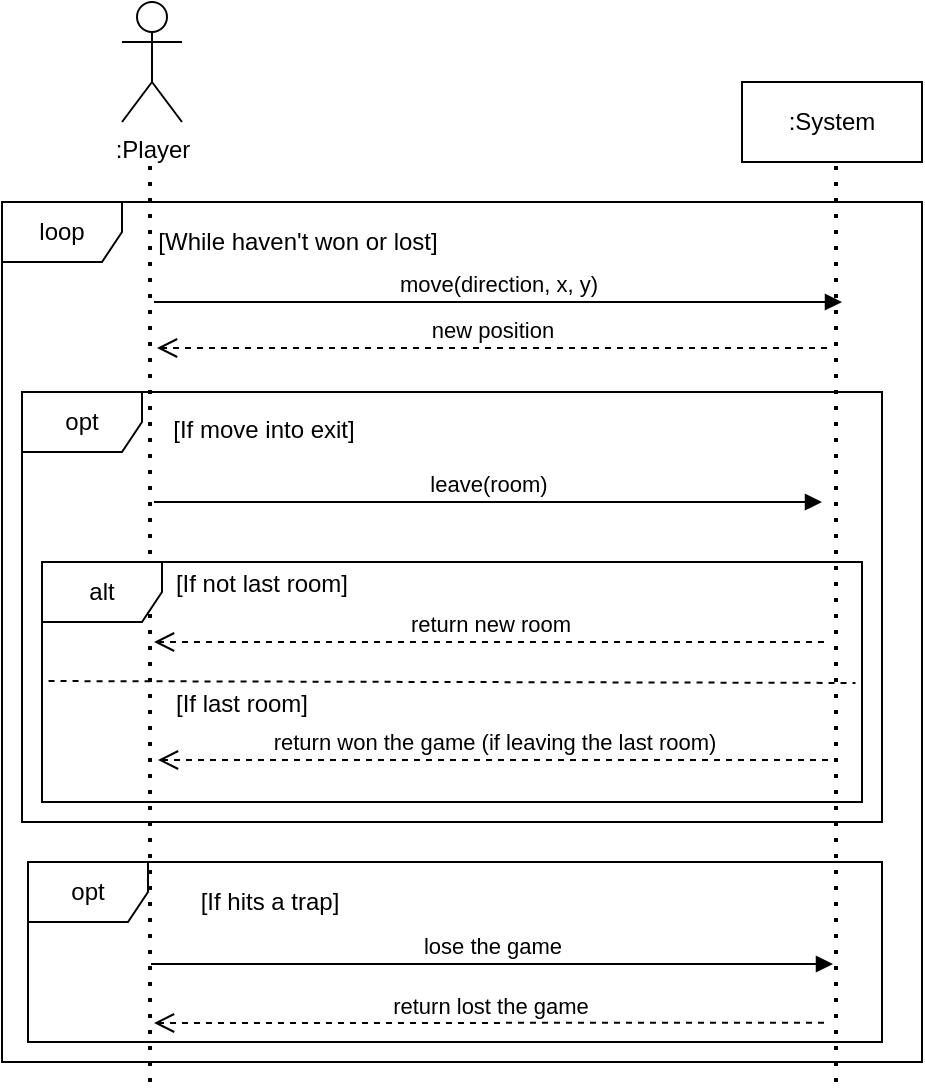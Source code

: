 <mxfile version="22.0.4" type="device">
  <diagram name="Page-1" id="2YBvvXClWsGukQMizWep">
    <mxGraphModel dx="1522" dy="682" grid="1" gridSize="10" guides="1" tooltips="1" connect="1" arrows="1" fold="1" page="1" pageScale="1" pageWidth="850" pageHeight="1100" math="0" shadow="0">
      <root>
        <mxCell id="0" />
        <mxCell id="1" parent="0" />
        <mxCell id="GwJkUcKfsevWJiT3IoRo-40" value="leave(room)" style="html=1;verticalAlign=bottom;endArrow=block;edgeStyle=elbowEdgeStyle;elbow=vertical;curved=0;rounded=0;" edge="1" parent="1">
          <mxGeometry relative="1" as="geometry">
            <mxPoint x="166" y="280" as="sourcePoint" />
            <Array as="points">
              <mxPoint x="251" y="280" />
            </Array>
            <mxPoint x="500" y="280" as="targetPoint" />
          </mxGeometry>
        </mxCell>
        <mxCell id="GwJkUcKfsevWJiT3IoRo-41" value="new position" style="html=1;verticalAlign=bottom;endArrow=open;dashed=1;endSize=8;edgeStyle=elbowEdgeStyle;elbow=vertical;curved=0;rounded=0;" edge="1" parent="1">
          <mxGeometry relative="1" as="geometry">
            <mxPoint x="167.5" y="203" as="targetPoint" />
            <Array as="points" />
            <mxPoint x="502.5" y="203" as="sourcePoint" />
          </mxGeometry>
        </mxCell>
        <mxCell id="GwJkUcKfsevWJiT3IoRo-42" value="" style="endArrow=none;dashed=1;html=1;dashPattern=1 3;strokeWidth=2;rounded=0;" edge="1" parent="1">
          <mxGeometry width="50" height="50" relative="1" as="geometry">
            <mxPoint x="164" y="570" as="sourcePoint" />
            <mxPoint x="164" y="110" as="targetPoint" />
          </mxGeometry>
        </mxCell>
        <mxCell id="GwJkUcKfsevWJiT3IoRo-43" value="" style="endArrow=none;dashed=1;html=1;dashPattern=1 3;strokeWidth=2;rounded=0;" edge="1" parent="1">
          <mxGeometry width="50" height="50" relative="1" as="geometry">
            <mxPoint x="507" y="570" as="sourcePoint" />
            <mxPoint x="507" y="110" as="targetPoint" />
          </mxGeometry>
        </mxCell>
        <mxCell id="GwJkUcKfsevWJiT3IoRo-44" value=":System" style="rounded=0;whiteSpace=wrap;html=1;" vertex="1" parent="1">
          <mxGeometry x="460" y="70" width="90" height="40" as="geometry" />
        </mxCell>
        <mxCell id="GwJkUcKfsevWJiT3IoRo-45" value=":Player" style="shape=umlActor;verticalLabelPosition=bottom;verticalAlign=top;html=1;outlineConnect=0;" vertex="1" parent="1">
          <mxGeometry x="150" y="30" width="30" height="60" as="geometry" />
        </mxCell>
        <mxCell id="GwJkUcKfsevWJiT3IoRo-46" value="move(direction, x, y)" style="html=1;verticalAlign=bottom;endArrow=block;edgeStyle=elbowEdgeStyle;elbow=vertical;curved=0;rounded=0;" edge="1" parent="1">
          <mxGeometry relative="1" as="geometry">
            <mxPoint x="166" y="180" as="sourcePoint" />
            <Array as="points">
              <mxPoint x="251" y="180" />
            </Array>
            <mxPoint x="510" y="180" as="targetPoint" />
          </mxGeometry>
        </mxCell>
        <mxCell id="GwJkUcKfsevWJiT3IoRo-47" value="loop" style="shape=umlFrame;whiteSpace=wrap;html=1;pointerEvents=0;" vertex="1" parent="1">
          <mxGeometry x="90" y="130" width="460" height="430" as="geometry" />
        </mxCell>
        <mxCell id="GwJkUcKfsevWJiT3IoRo-48" value="opt" style="shape=umlFrame;whiteSpace=wrap;html=1;pointerEvents=0;" vertex="1" parent="1">
          <mxGeometry x="100" y="225" width="430" height="215" as="geometry" />
        </mxCell>
        <mxCell id="GwJkUcKfsevWJiT3IoRo-49" value="[If move into exit]" style="text;html=1;strokeColor=none;fillColor=none;align=center;verticalAlign=middle;whiteSpace=wrap;rounded=0;" vertex="1" parent="1">
          <mxGeometry x="166" y="234" width="110" height="20" as="geometry" />
        </mxCell>
        <mxCell id="GwJkUcKfsevWJiT3IoRo-50" value="[While haven&#39;t won or lost]" style="text;html=1;strokeColor=none;fillColor=none;align=center;verticalAlign=middle;whiteSpace=wrap;rounded=0;" vertex="1" parent="1">
          <mxGeometry x="166" y="140" width="144" height="20" as="geometry" />
        </mxCell>
        <mxCell id="GwJkUcKfsevWJiT3IoRo-51" value="lose the game" style="html=1;verticalAlign=bottom;endArrow=block;edgeStyle=elbowEdgeStyle;elbow=vertical;curved=0;rounded=0;" edge="1" parent="1">
          <mxGeometry relative="1" as="geometry">
            <mxPoint x="164.5" y="511" as="sourcePoint" />
            <Array as="points">
              <mxPoint x="254.5" y="511" />
            </Array>
            <mxPoint x="505.5" y="511" as="targetPoint" />
          </mxGeometry>
        </mxCell>
        <mxCell id="GwJkUcKfsevWJiT3IoRo-52" value="opt" style="shape=umlFrame;whiteSpace=wrap;html=1;pointerEvents=0;" vertex="1" parent="1">
          <mxGeometry x="103" y="460" width="427" height="90" as="geometry" />
        </mxCell>
        <mxCell id="GwJkUcKfsevWJiT3IoRo-53" value="[If hits a trap]" style="text;html=1;strokeColor=none;fillColor=none;align=center;verticalAlign=middle;whiteSpace=wrap;rounded=0;" vertex="1" parent="1">
          <mxGeometry x="169" y="470" width="110" height="20" as="geometry" />
        </mxCell>
        <mxCell id="GwJkUcKfsevWJiT3IoRo-54" value="alt" style="shape=umlFrame;whiteSpace=wrap;html=1;pointerEvents=0;" vertex="1" parent="1">
          <mxGeometry x="110" y="310" width="410" height="120" as="geometry" />
        </mxCell>
        <mxCell id="GwJkUcKfsevWJiT3IoRo-55" value="return new room" style="html=1;verticalAlign=bottom;endArrow=open;dashed=1;endSize=8;edgeStyle=elbowEdgeStyle;elbow=vertical;curved=0;rounded=0;" edge="1" parent="1">
          <mxGeometry relative="1" as="geometry">
            <mxPoint x="166" y="350.0" as="targetPoint" />
            <Array as="points" />
            <mxPoint x="501" y="350.0" as="sourcePoint" />
          </mxGeometry>
        </mxCell>
        <mxCell id="GwJkUcKfsevWJiT3IoRo-56" value="return won the game (if leaving the last room)" style="html=1;verticalAlign=bottom;endArrow=open;dashed=1;endSize=8;edgeStyle=elbowEdgeStyle;elbow=vertical;curved=0;rounded=0;" edge="1" parent="1">
          <mxGeometry relative="1" as="geometry">
            <mxPoint x="168" y="409" as="targetPoint" />
            <Array as="points" />
            <mxPoint x="503" y="409" as="sourcePoint" />
          </mxGeometry>
        </mxCell>
        <mxCell id="GwJkUcKfsevWJiT3IoRo-57" value="" style="endArrow=none;dashed=1;html=1;rounded=0;entryX=0.993;entryY=0.554;entryDx=0;entryDy=0;entryPerimeter=0;exitX=0.009;exitY=0.546;exitDx=0;exitDy=0;exitPerimeter=0;" edge="1" parent="1">
          <mxGeometry width="50" height="50" relative="1" as="geometry">
            <mxPoint x="113.28" y="369.52" as="sourcePoint" />
            <mxPoint x="516.72" y="370.48" as="targetPoint" />
          </mxGeometry>
        </mxCell>
        <mxCell id="GwJkUcKfsevWJiT3IoRo-58" value="return lost the game" style="html=1;verticalAlign=bottom;endArrow=open;dashed=1;endSize=8;edgeStyle=elbowEdgeStyle;elbow=vertical;curved=0;rounded=0;" edge="1" parent="1">
          <mxGeometry relative="1" as="geometry">
            <mxPoint x="166" y="540.38" as="targetPoint" />
            <Array as="points" />
            <mxPoint x="501" y="540.38" as="sourcePoint" />
          </mxGeometry>
        </mxCell>
        <mxCell id="GwJkUcKfsevWJiT3IoRo-59" value="[If not last room]" style="text;html=1;strokeColor=none;fillColor=none;align=center;verticalAlign=middle;whiteSpace=wrap;rounded=0;" vertex="1" parent="1">
          <mxGeometry x="165" y="311" width="110" height="20" as="geometry" />
        </mxCell>
        <mxCell id="GwJkUcKfsevWJiT3IoRo-60" value="[If last room]" style="text;html=1;strokeColor=none;fillColor=none;align=center;verticalAlign=middle;whiteSpace=wrap;rounded=0;" vertex="1" parent="1">
          <mxGeometry x="155" y="371" width="110" height="20" as="geometry" />
        </mxCell>
      </root>
    </mxGraphModel>
  </diagram>
</mxfile>
